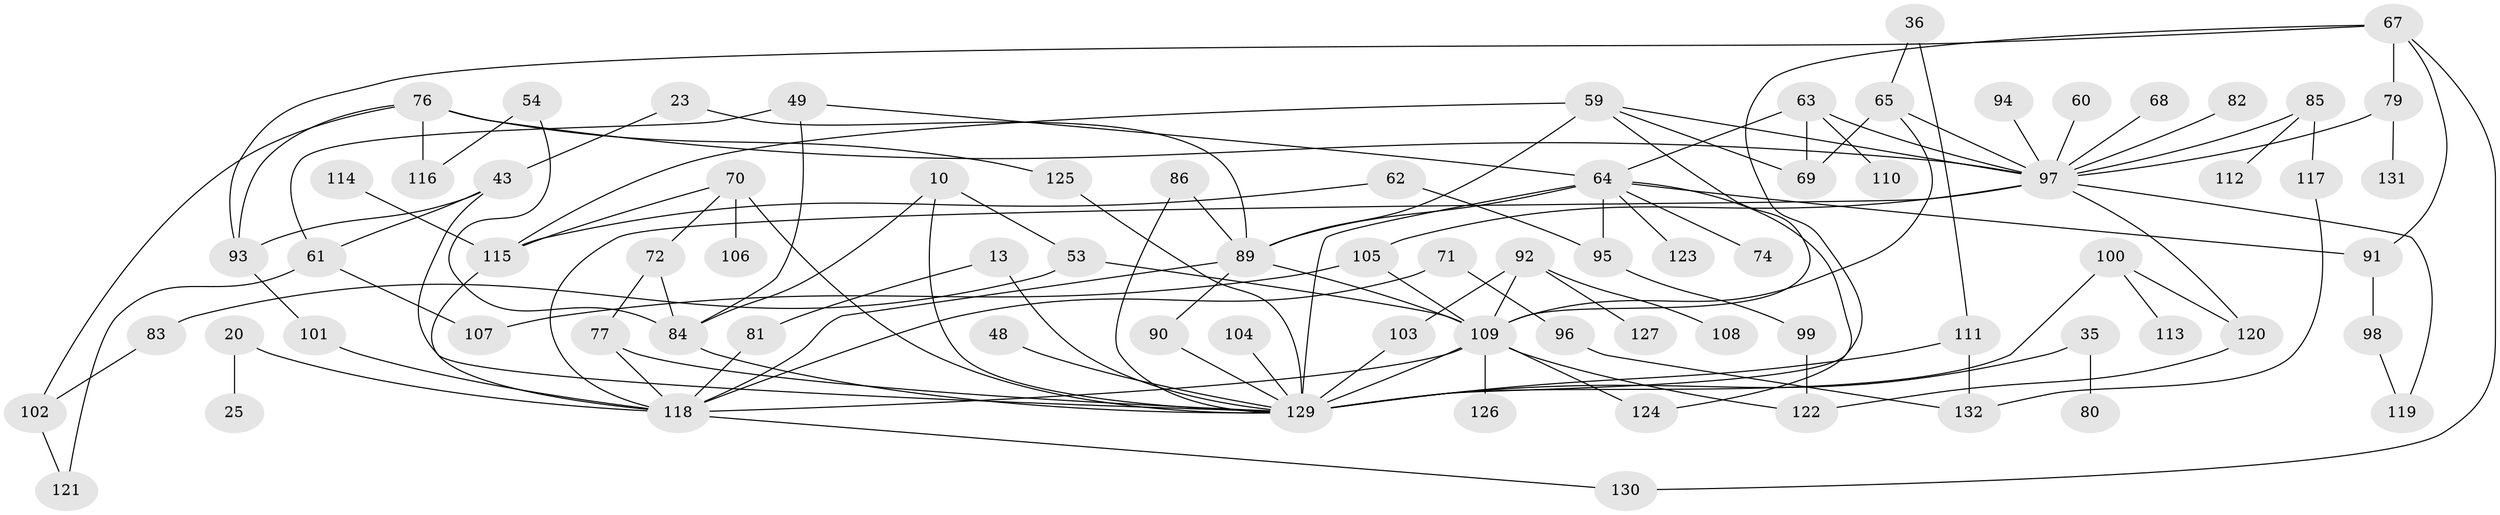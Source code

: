 // original degree distribution, {4: 0.15151515151515152, 6: 0.03787878787878788, 5: 0.09090909090909091, 3: 0.2196969696969697, 8: 0.015151515151515152, 2: 0.29545454545454547, 1: 0.1893939393939394}
// Generated by graph-tools (version 1.1) at 2025/46/03/04/25 21:46:09]
// undirected, 79 vertices, 121 edges
graph export_dot {
graph [start="1"]
  node [color=gray90,style=filled];
  10;
  13;
  20;
  23;
  25;
  35;
  36;
  43;
  48;
  49;
  53 [super="+30"];
  54;
  59 [super="+18+51"];
  60;
  61;
  62;
  63;
  64 [super="+14+38"];
  65 [super="+17"];
  67;
  68;
  69;
  70;
  71;
  72;
  74;
  76;
  77;
  79;
  80;
  81;
  82;
  83;
  84 [super="+28"];
  85;
  86;
  89 [super="+37+78+56"];
  90;
  91;
  92;
  93;
  94;
  95;
  96;
  97 [super="+33+50"];
  98;
  99;
  100 [super="+73"];
  101 [super="+52"];
  102;
  103;
  104;
  105 [super="+55+58"];
  106;
  107;
  108;
  109 [super="+88+57"];
  110;
  111;
  112;
  113;
  114;
  115 [super="+40"];
  116;
  117;
  118 [super="+6+5+75"];
  119;
  120;
  121;
  122;
  123;
  124 [super="+34"];
  125;
  126;
  127;
  129 [super="+11+32+46+128+66"];
  130 [super="+22"];
  131;
  132;
  10 -- 53 [weight=2];
  10 -- 84;
  10 -- 129 [weight=2];
  13 -- 81;
  13 -- 129;
  20 -- 25;
  20 -- 118;
  23 -- 43;
  23 -- 89;
  35 -- 80;
  35 -- 129;
  36 -- 111;
  36 -- 65;
  43 -- 61;
  43 -- 93;
  43 -- 129;
  48 -- 129;
  49 -- 61;
  49 -- 64;
  49 -- 84;
  53 -- 83;
  53 -- 109 [weight=2];
  54 -- 116;
  54 -- 84;
  59 -- 115;
  59 -- 69;
  59 -- 89 [weight=2];
  59 -- 109;
  59 -- 97;
  60 -- 97;
  61 -- 107;
  61 -- 121;
  62 -- 95;
  62 -- 115;
  63 -- 69;
  63 -- 110;
  63 -- 64;
  63 -- 97;
  64 -- 74;
  64 -- 89 [weight=3];
  64 -- 91;
  64 -- 123;
  64 -- 95;
  64 -- 124;
  64 -- 129;
  65 -- 69;
  65 -- 97;
  65 -- 109;
  67 -- 91;
  67 -- 79;
  67 -- 93;
  67 -- 130;
  67 -- 129;
  68 -- 97;
  70 -- 72;
  70 -- 106;
  70 -- 115;
  70 -- 129 [weight=2];
  71 -- 96;
  71 -- 118;
  72 -- 77;
  72 -- 84;
  76 -- 102;
  76 -- 116;
  76 -- 125;
  76 -- 93;
  76 -- 97;
  77 -- 118;
  77 -- 129;
  79 -- 131;
  79 -- 97;
  81 -- 118;
  82 -- 97;
  83 -- 102;
  84 -- 129;
  85 -- 112;
  85 -- 117;
  85 -- 97;
  86 -- 89;
  86 -- 129;
  89 -- 90;
  89 -- 118 [weight=2];
  89 -- 109;
  90 -- 129;
  91 -- 98;
  92 -- 103;
  92 -- 108;
  92 -- 127;
  92 -- 109;
  93 -- 101;
  94 -- 97;
  95 -- 99;
  96 -- 132;
  97 -- 120;
  97 -- 118 [weight=2];
  97 -- 105;
  97 -- 119;
  98 -- 119;
  99 -- 122;
  100 -- 120;
  100 -- 113;
  100 -- 129 [weight=2];
  101 -- 118;
  102 -- 121;
  103 -- 129;
  104 -- 129;
  105 -- 109;
  105 -- 107;
  109 -- 122;
  109 -- 129 [weight=4];
  109 -- 118;
  109 -- 126;
  109 -- 124;
  111 -- 132;
  111 -- 129 [weight=2];
  114 -- 115;
  115 -- 118;
  117 -- 132;
  118 -- 130;
  120 -- 122;
  125 -- 129;
}
